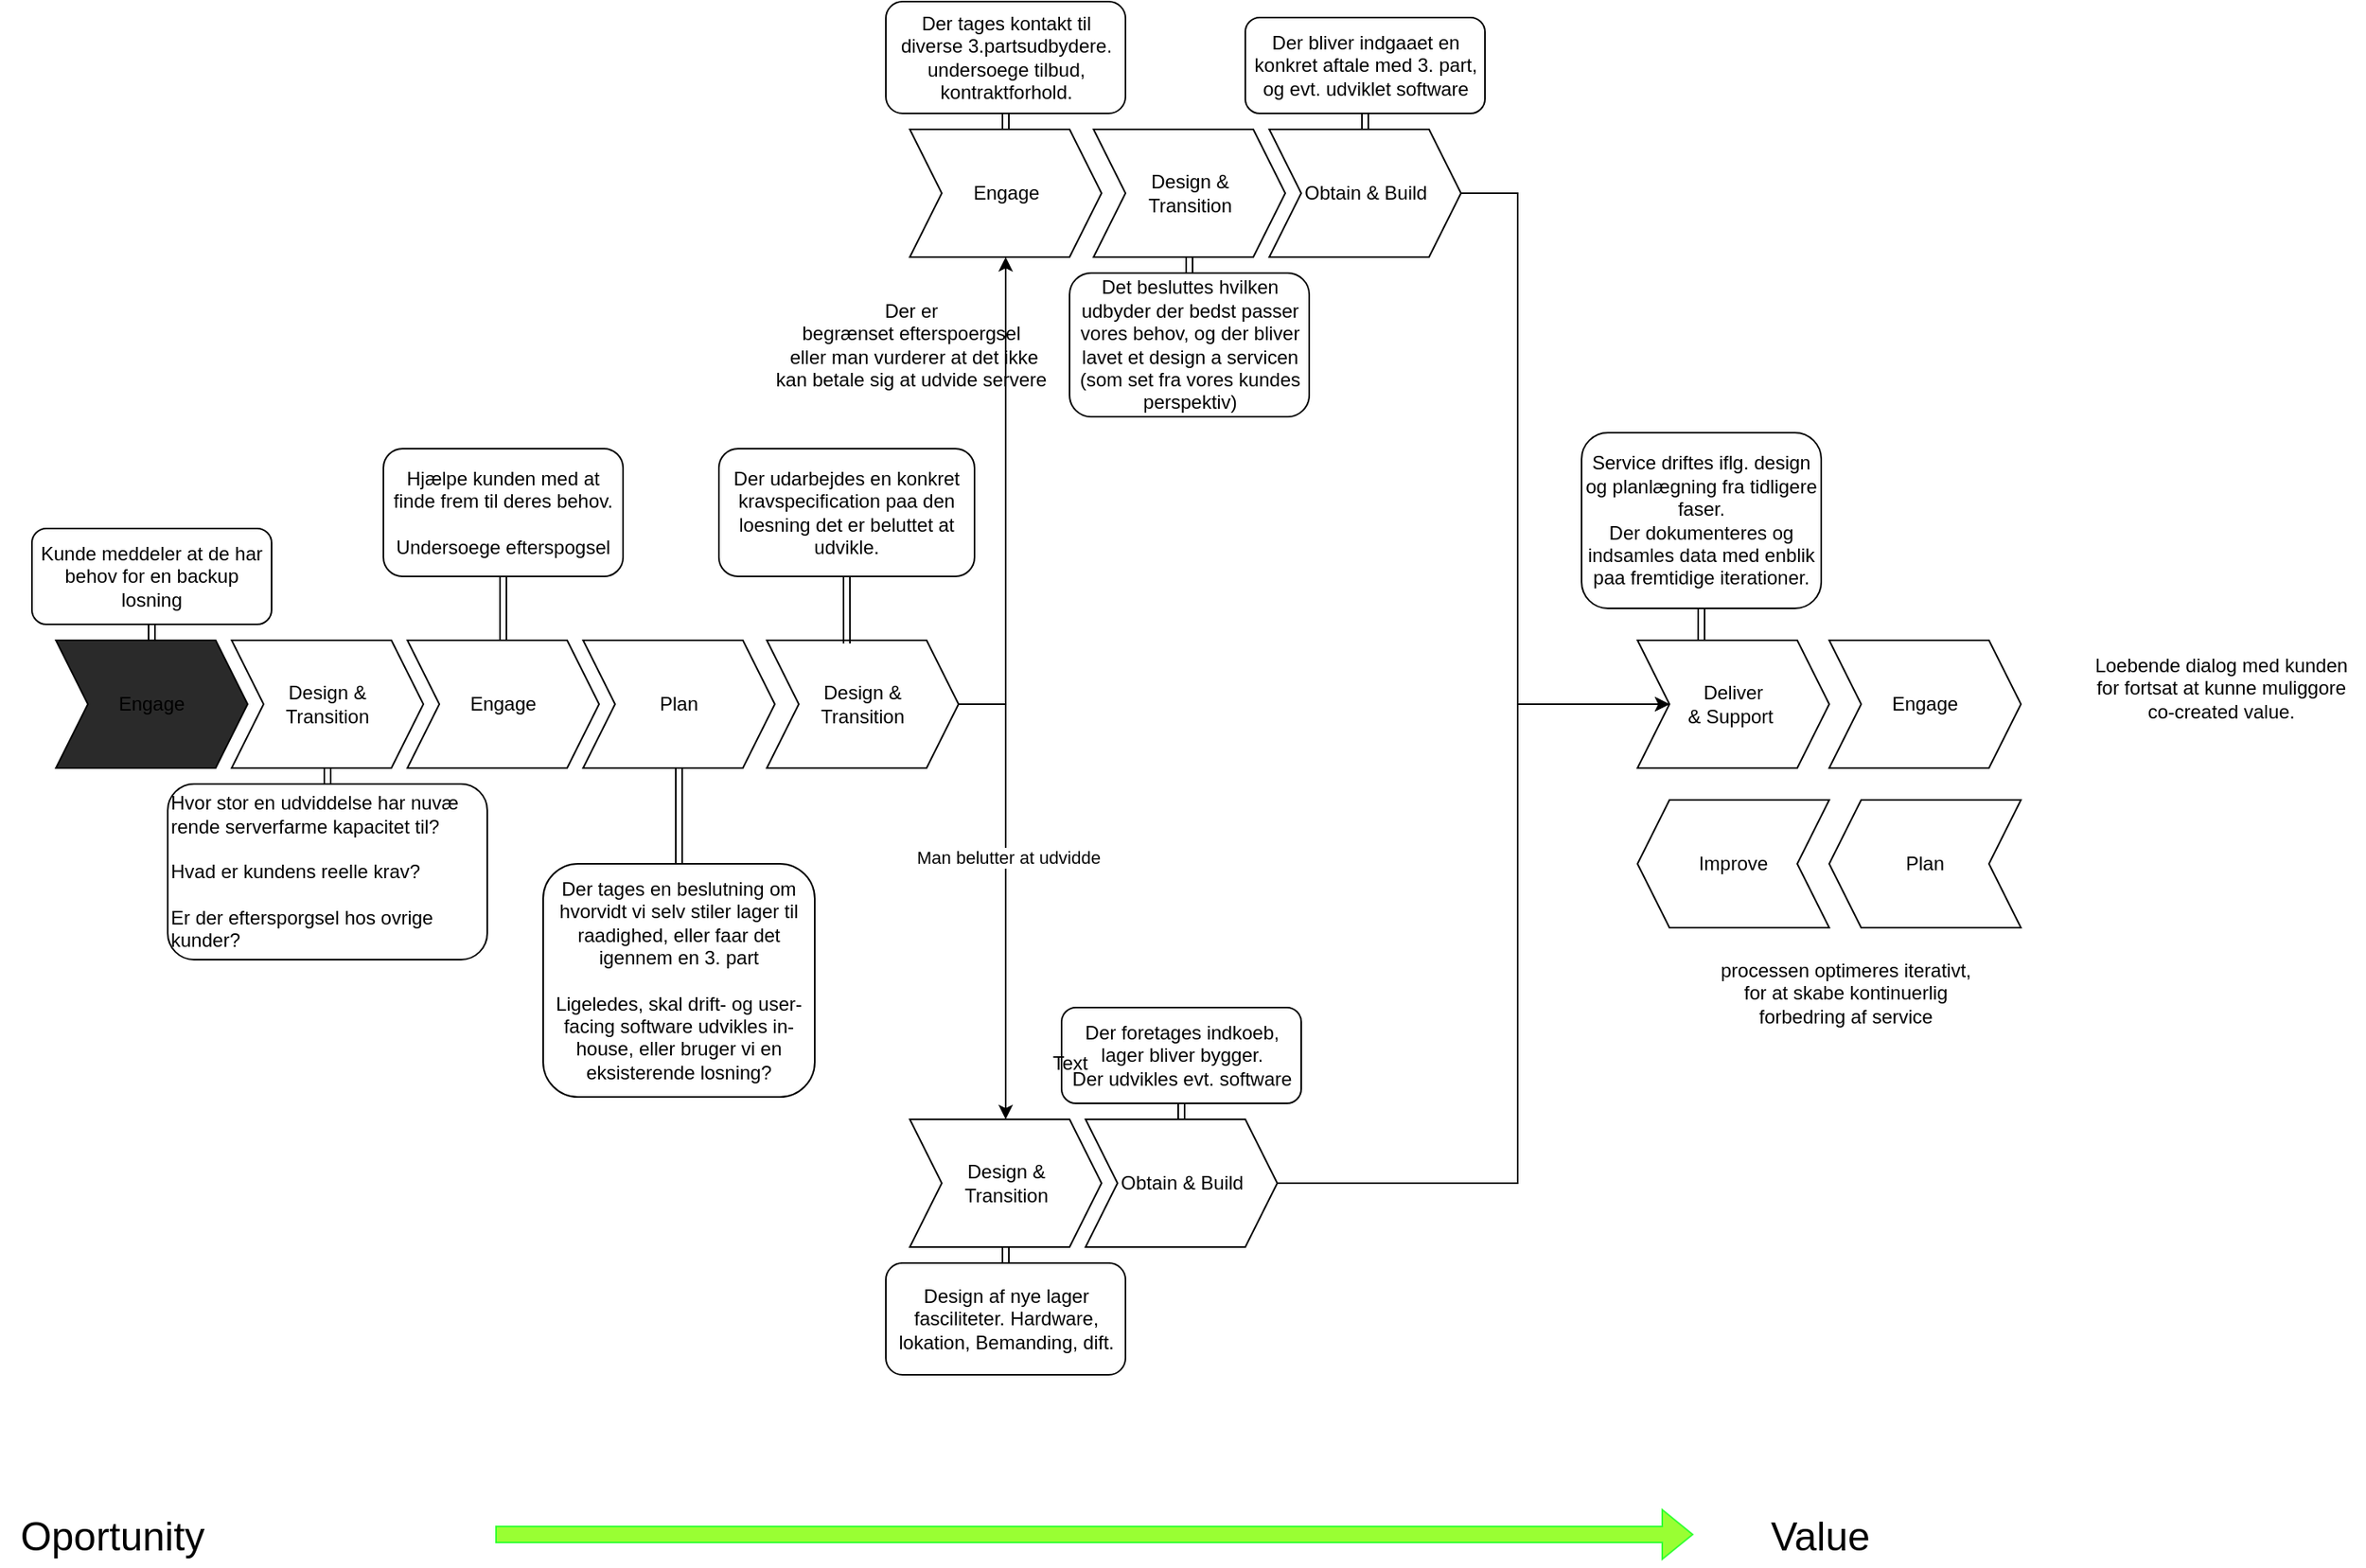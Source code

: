 <mxfile version="20.2.3" type="github">
  <diagram id="irZrY0_MFv77apMFZJND" name="Page-1">
    <mxGraphModel dx="1422" dy="835" grid="1" gridSize="10" guides="1" tooltips="1" connect="1" arrows="1" fold="1" page="1" pageScale="1" pageWidth="850" pageHeight="1100" math="0" shadow="0">
      <root>
        <mxCell id="0" />
        <mxCell id="1" parent="0" />
        <mxCell id="viFgyHe06iuQAPD4dH7f-1" value="Engage" style="shape=step;perimeter=stepPerimeter;whiteSpace=wrap;html=1;fixedSize=1;fillColor=#2A2A2A;" parent="1" vertex="1">
          <mxGeometry x="55" y="460" width="120" height="80" as="geometry" />
        </mxCell>
        <mxCell id="viFgyHe06iuQAPD4dH7f-2" value="Design &amp;amp;&lt;br&gt;Transition" style="shape=step;perimeter=stepPerimeter;whiteSpace=wrap;html=1;fixedSize=1;" parent="1" vertex="1">
          <mxGeometry x="165" y="460" width="120" height="80" as="geometry" />
        </mxCell>
        <mxCell id="viFgyHe06iuQAPD4dH7f-12" style="edgeStyle=orthogonalEdgeStyle;shape=link;rounded=0;orthogonalLoop=1;jettySize=auto;html=1;exitX=0.5;exitY=0;exitDx=0;exitDy=0;entryX=0.5;entryY=1;entryDx=0;entryDy=0;" parent="1" source="viFgyHe06iuQAPD4dH7f-3" target="viFgyHe06iuQAPD4dH7f-9" edge="1">
          <mxGeometry relative="1" as="geometry" />
        </mxCell>
        <mxCell id="viFgyHe06iuQAPD4dH7f-3" value="Engage" style="shape=step;perimeter=stepPerimeter;whiteSpace=wrap;html=1;fixedSize=1;" parent="1" vertex="1">
          <mxGeometry x="275" y="460" width="120" height="80" as="geometry" />
        </mxCell>
        <mxCell id="viFgyHe06iuQAPD4dH7f-4" value="Design &amp;amp; &lt;br&gt;Transition" style="shape=step;perimeter=stepPerimeter;whiteSpace=wrap;html=1;fixedSize=1;" parent="1" vertex="1">
          <mxGeometry x="589.5" y="760" width="120" height="80" as="geometry" />
        </mxCell>
        <mxCell id="viFgyHe06iuQAPD4dH7f-11" style="edgeStyle=orthogonalEdgeStyle;shape=link;rounded=0;orthogonalLoop=1;jettySize=auto;html=1;exitX=0.5;exitY=1;exitDx=0;exitDy=0;entryX=0.5;entryY=0;entryDx=0;entryDy=0;" parent="1" source="viFgyHe06iuQAPD4dH7f-7" target="viFgyHe06iuQAPD4dH7f-1" edge="1">
          <mxGeometry relative="1" as="geometry" />
        </mxCell>
        <mxCell id="viFgyHe06iuQAPD4dH7f-7" value="Kunde meddeler at de har behov for en backup losning" style="rounded=1;whiteSpace=wrap;html=1;" parent="1" vertex="1">
          <mxGeometry x="40" y="390" width="150" height="60" as="geometry" />
        </mxCell>
        <mxCell id="viFgyHe06iuQAPD4dH7f-10" style="edgeStyle=orthogonalEdgeStyle;rounded=0;orthogonalLoop=1;jettySize=auto;html=1;exitX=0.5;exitY=0;exitDx=0;exitDy=0;entryX=0.5;entryY=1;entryDx=0;entryDy=0;shape=link;" parent="1" source="viFgyHe06iuQAPD4dH7f-8" target="viFgyHe06iuQAPD4dH7f-2" edge="1">
          <mxGeometry relative="1" as="geometry" />
        </mxCell>
        <mxCell id="viFgyHe06iuQAPD4dH7f-8" value="&lt;span style=&quot;background-color: initial;&quot;&gt;Hvor stor en udviddelse har nuvæ&lt;br&gt;rende serverfarme kapacitet til?&lt;br&gt;&lt;/span&gt;&lt;br&gt;Hvad er kundens reelle krav?&lt;br&gt;&lt;br&gt;Er der eftersporgsel hos ovrige kunder?" style="rounded=1;whiteSpace=wrap;html=1;align=left;" parent="1" vertex="1">
          <mxGeometry x="125" y="550" width="200" height="110" as="geometry" />
        </mxCell>
        <mxCell id="viFgyHe06iuQAPD4dH7f-9" value="Hjælpe kunden med at finde frem til deres behov.&lt;br&gt;&lt;br&gt;Undersoege efterspogsel" style="rounded=1;whiteSpace=wrap;html=1;" parent="1" vertex="1">
          <mxGeometry x="260" y="340" width="150" height="80" as="geometry" />
        </mxCell>
        <mxCell id="viFgyHe06iuQAPD4dH7f-14" style="edgeStyle=orthogonalEdgeStyle;shape=link;rounded=0;orthogonalLoop=1;jettySize=auto;html=1;exitX=0.5;exitY=0;exitDx=0;exitDy=0;entryX=0.5;entryY=1;entryDx=0;entryDy=0;" parent="1" source="viFgyHe06iuQAPD4dH7f-13" target="viFgyHe06iuQAPD4dH7f-4" edge="1">
          <mxGeometry relative="1" as="geometry" />
        </mxCell>
        <mxCell id="viFgyHe06iuQAPD4dH7f-13" value="Design af nye lager fasciliteter. Hardware, lokation, Bemanding, dift." style="rounded=1;whiteSpace=wrap;html=1;" parent="1" vertex="1">
          <mxGeometry x="574.5" y="850" width="150" height="70" as="geometry" />
        </mxCell>
        <mxCell id="viFgyHe06iuQAPD4dH7f-55" style="edgeStyle=orthogonalEdgeStyle;rounded=0;orthogonalLoop=1;jettySize=auto;html=1;exitX=1;exitY=0.5;exitDx=0;exitDy=0;entryX=0;entryY=0.5;entryDx=0;entryDy=0;" parent="1" source="viFgyHe06iuQAPD4dH7f-15" target="viFgyHe06iuQAPD4dH7f-27" edge="1">
          <mxGeometry relative="1" as="geometry">
            <mxPoint x="970" y="510" as="targetPoint" />
            <Array as="points">
              <mxPoint x="970" y="800" />
              <mxPoint x="970" y="500" />
            </Array>
          </mxGeometry>
        </mxCell>
        <mxCell id="viFgyHe06iuQAPD4dH7f-15" value="Obtain &amp;amp; Build" style="shape=step;perimeter=stepPerimeter;whiteSpace=wrap;html=1;fixedSize=1;" parent="1" vertex="1">
          <mxGeometry x="699.5" y="760" width="120" height="80" as="geometry" />
        </mxCell>
        <mxCell id="viFgyHe06iuQAPD4dH7f-17" style="edgeStyle=orthogonalEdgeStyle;shape=link;rounded=0;orthogonalLoop=1;jettySize=auto;html=1;exitX=0.5;exitY=1;exitDx=0;exitDy=0;entryX=0.5;entryY=0;entryDx=0;entryDy=0;" parent="1" source="viFgyHe06iuQAPD4dH7f-16" target="viFgyHe06iuQAPD4dH7f-15" edge="1">
          <mxGeometry relative="1" as="geometry" />
        </mxCell>
        <mxCell id="viFgyHe06iuQAPD4dH7f-16" value="Der foretages indkoeb, lager bliver bygger.&lt;br&gt;Der udvikles evt. software" style="rounded=1;whiteSpace=wrap;html=1;" parent="1" vertex="1">
          <mxGeometry x="684.5" y="690" width="150" height="60" as="geometry" />
        </mxCell>
        <mxCell id="viFgyHe06iuQAPD4dH7f-27" value="Deliver &lt;br&gt;&amp;amp; Support&amp;nbsp;" style="shape=step;perimeter=stepPerimeter;whiteSpace=wrap;html=1;fixedSize=1;" parent="1" vertex="1">
          <mxGeometry x="1045" y="460" width="120" height="80" as="geometry" />
        </mxCell>
        <mxCell id="viFgyHe06iuQAPD4dH7f-79" style="edgeStyle=orthogonalEdgeStyle;rounded=0;orthogonalLoop=1;jettySize=auto;html=1;exitX=0.5;exitY=1;exitDx=0;exitDy=0;entryX=0.333;entryY=0;entryDx=0;entryDy=0;entryPerimeter=0;endArrow=none;endFill=0;shape=link;" parent="1" source="viFgyHe06iuQAPD4dH7f-29" target="viFgyHe06iuQAPD4dH7f-27" edge="1">
          <mxGeometry relative="1" as="geometry" />
        </mxCell>
        <mxCell id="viFgyHe06iuQAPD4dH7f-29" value="Service driftes iflg. design og planlægning fra tidligere faser.&lt;br&gt;Der dokumenteres og indsamles data med enblik paa fremtidige iterationer." style="rounded=1;whiteSpace=wrap;html=1;" parent="1" vertex="1">
          <mxGeometry x="1010" y="330" width="150" height="110" as="geometry" />
        </mxCell>
        <mxCell id="viFgyHe06iuQAPD4dH7f-30" value="Plan" style="shape=step;perimeter=stepPerimeter;whiteSpace=wrap;html=1;fixedSize=1;" parent="1" vertex="1">
          <mxGeometry x="385" y="460" width="120" height="80" as="geometry" />
        </mxCell>
        <mxCell id="viFgyHe06iuQAPD4dH7f-31" style="edgeStyle=orthogonalEdgeStyle;shape=link;rounded=0;orthogonalLoop=1;jettySize=auto;html=1;exitX=0.5;exitY=0;exitDx=0;exitDy=0;entryX=0.5;entryY=1;entryDx=0;entryDy=0;" parent="1" source="viFgyHe06iuQAPD4dH7f-32" target="viFgyHe06iuQAPD4dH7f-30" edge="1">
          <mxGeometry relative="1" as="geometry" />
        </mxCell>
        <mxCell id="viFgyHe06iuQAPD4dH7f-32" value="Der tages en beslutning om hvorvidt vi selv stiler lager til raadighed, eller faar det igennem en 3. part&lt;br&gt;&lt;br&gt;Ligeledes, skal drift- og user-facing software udvikles in-house, eller bruger vi en eksisterende losning?" style="rounded=1;whiteSpace=wrap;html=1;" parent="1" vertex="1">
          <mxGeometry x="360" y="600" width="170" height="146" as="geometry" />
        </mxCell>
        <mxCell id="viFgyHe06iuQAPD4dH7f-56" style="edgeStyle=orthogonalEdgeStyle;rounded=0;orthogonalLoop=1;jettySize=auto;html=1;exitX=1;exitY=0.5;exitDx=0;exitDy=0;entryX=0;entryY=0.5;entryDx=0;entryDy=0;" parent="1" source="viFgyHe06iuQAPD4dH7f-33" target="viFgyHe06iuQAPD4dH7f-27" edge="1">
          <mxGeometry relative="1" as="geometry">
            <Array as="points">
              <mxPoint x="970" y="180" />
              <mxPoint x="970" y="500" />
            </Array>
          </mxGeometry>
        </mxCell>
        <mxCell id="viFgyHe06iuQAPD4dH7f-33" value="Obtain &amp;amp; Build" style="shape=step;perimeter=stepPerimeter;whiteSpace=wrap;html=1;fixedSize=1;" parent="1" vertex="1">
          <mxGeometry x="814.5" y="140" width="120" height="80" as="geometry" />
        </mxCell>
        <mxCell id="viFgyHe06iuQAPD4dH7f-34" style="edgeStyle=orthogonalEdgeStyle;shape=link;rounded=0;orthogonalLoop=1;jettySize=auto;html=1;exitX=0.5;exitY=1;exitDx=0;exitDy=0;entryX=0.5;entryY=0;entryDx=0;entryDy=0;" parent="1" source="viFgyHe06iuQAPD4dH7f-35" target="viFgyHe06iuQAPD4dH7f-33" edge="1">
          <mxGeometry relative="1" as="geometry" />
        </mxCell>
        <mxCell id="viFgyHe06iuQAPD4dH7f-35" value="Der bliver indgaaet en konkret aftale med 3. part, og evt. udviklet software" style="rounded=1;whiteSpace=wrap;html=1;" parent="1" vertex="1">
          <mxGeometry x="799.5" y="70" width="150" height="60" as="geometry" />
        </mxCell>
        <mxCell id="viFgyHe06iuQAPD4dH7f-36" value="Design &amp;amp; &lt;br&gt;Transition" style="shape=step;perimeter=stepPerimeter;whiteSpace=wrap;html=1;fixedSize=1;" parent="1" vertex="1">
          <mxGeometry x="704.5" y="140" width="120" height="80" as="geometry" />
        </mxCell>
        <mxCell id="viFgyHe06iuQAPD4dH7f-37" style="edgeStyle=orthogonalEdgeStyle;shape=link;rounded=0;orthogonalLoop=1;jettySize=auto;html=1;exitX=0.5;exitY=0;exitDx=0;exitDy=0;entryX=0.5;entryY=1;entryDx=0;entryDy=0;" parent="1" source="viFgyHe06iuQAPD4dH7f-38" target="viFgyHe06iuQAPD4dH7f-36" edge="1">
          <mxGeometry relative="1" as="geometry" />
        </mxCell>
        <mxCell id="viFgyHe06iuQAPD4dH7f-38" value="Det besluttes hvilken udbyder der bedst passer vores behov, og der bliver lavet et design a servicen (som set fra vores kundes perspektiv)" style="rounded=1;whiteSpace=wrap;html=1;" parent="1" vertex="1">
          <mxGeometry x="689.5" y="230" width="150" height="90" as="geometry" />
        </mxCell>
        <mxCell id="viFgyHe06iuQAPD4dH7f-52" style="rounded=0;orthogonalLoop=1;jettySize=auto;html=1;exitX=1;exitY=0.5;exitDx=0;exitDy=0;edgeStyle=orthogonalEdgeStyle;" parent="1" source="viFgyHe06iuQAPD4dH7f-39" target="viFgyHe06iuQAPD4dH7f-4" edge="1">
          <mxGeometry relative="1" as="geometry" />
        </mxCell>
        <mxCell id="viFgyHe06iuQAPD4dH7f-65" value="Man belutter at udvidde" style="edgeLabel;html=1;align=center;verticalAlign=middle;resizable=0;points=[];" parent="viFgyHe06iuQAPD4dH7f-52" vertex="1" connectable="0">
          <mxGeometry x="-0.14" y="1" relative="1" as="geometry">
            <mxPoint y="1" as="offset" />
          </mxGeometry>
        </mxCell>
        <mxCell id="viFgyHe06iuQAPD4dH7f-54" style="edgeStyle=orthogonalEdgeStyle;rounded=0;orthogonalLoop=1;jettySize=auto;html=1;exitX=1;exitY=0.5;exitDx=0;exitDy=0;entryX=0.5;entryY=1;entryDx=0;entryDy=0;" parent="1" source="viFgyHe06iuQAPD4dH7f-39" target="viFgyHe06iuQAPD4dH7f-45" edge="1">
          <mxGeometry relative="1" as="geometry" />
        </mxCell>
        <mxCell id="viFgyHe06iuQAPD4dH7f-66" value="&lt;span style=&quot;font-size: 12px;&quot;&gt;Der er &lt;br&gt;begræ&lt;/span&gt;&lt;span style=&quot;font-size: 12px;&quot;&gt;nset efterspoergsel&lt;/span&gt;&lt;br&gt;&lt;span style=&quot;font-size: 12px;&quot;&gt;&amp;nbsp;eller man vurderer at det ikke &lt;/span&gt;&lt;br&gt;&lt;span style=&quot;font-size: 12px;&quot;&gt;kan betale sig at udvide servere&lt;/span&gt;" style="edgeLabel;html=1;align=center;verticalAlign=middle;resizable=0;points=[];labelBackgroundColor=none;" parent="viFgyHe06iuQAPD4dH7f-54" vertex="1" connectable="0">
          <mxGeometry x="0.47" y="-1" relative="1" as="geometry">
            <mxPoint x="-61" y="-27" as="offset" />
          </mxGeometry>
        </mxCell>
        <mxCell id="viFgyHe06iuQAPD4dH7f-39" value="Design &amp;amp; &lt;br&gt;Transition" style="shape=step;perimeter=stepPerimeter;whiteSpace=wrap;html=1;fixedSize=1;" parent="1" vertex="1">
          <mxGeometry x="500" y="460" width="120" height="80" as="geometry" />
        </mxCell>
        <mxCell id="viFgyHe06iuQAPD4dH7f-42" style="edgeStyle=orthogonalEdgeStyle;shape=link;rounded=0;orthogonalLoop=1;jettySize=auto;html=1;exitX=0.5;exitY=1;exitDx=0;exitDy=0;entryX=0.417;entryY=0.025;entryDx=0;entryDy=0;entryPerimeter=0;" parent="1" source="viFgyHe06iuQAPD4dH7f-41" target="viFgyHe06iuQAPD4dH7f-39" edge="1">
          <mxGeometry relative="1" as="geometry" />
        </mxCell>
        <mxCell id="viFgyHe06iuQAPD4dH7f-41" value="Der udarbejdes en konkret kravspecification paa den loesning det er beluttet at udvikle." style="rounded=1;whiteSpace=wrap;html=1;" parent="1" vertex="1">
          <mxGeometry x="470" y="340" width="160" height="80" as="geometry" />
        </mxCell>
        <mxCell id="viFgyHe06iuQAPD4dH7f-45" value="Engage" style="shape=step;perimeter=stepPerimeter;whiteSpace=wrap;html=1;fixedSize=1;" parent="1" vertex="1">
          <mxGeometry x="589.5" y="140" width="120" height="80" as="geometry" />
        </mxCell>
        <mxCell id="viFgyHe06iuQAPD4dH7f-46" style="edgeStyle=orthogonalEdgeStyle;shape=link;rounded=0;orthogonalLoop=1;jettySize=auto;html=1;exitX=0.5;exitY=1;exitDx=0;exitDy=0;entryX=0.5;entryY=0;entryDx=0;entryDy=0;" parent="1" source="viFgyHe06iuQAPD4dH7f-47" target="viFgyHe06iuQAPD4dH7f-45" edge="1">
          <mxGeometry relative="1" as="geometry" />
        </mxCell>
        <mxCell id="viFgyHe06iuQAPD4dH7f-47" value="Der tages kontakt til diverse 3.partsudbydere. undersoege tilbud, kontraktforhold." style="rounded=1;whiteSpace=wrap;html=1;" parent="1" vertex="1">
          <mxGeometry x="574.5" y="60" width="150" height="70" as="geometry" />
        </mxCell>
        <mxCell id="viFgyHe06iuQAPD4dH7f-71" value="Engage" style="shape=step;perimeter=stepPerimeter;whiteSpace=wrap;html=1;fixedSize=1;" parent="1" vertex="1">
          <mxGeometry x="1165" y="460" width="120" height="80" as="geometry" />
        </mxCell>
        <mxCell id="viFgyHe06iuQAPD4dH7f-74" value="Plan" style="shape=step;perimeter=stepPerimeter;whiteSpace=wrap;html=1;fixedSize=1;direction=west;" parent="1" vertex="1">
          <mxGeometry x="1165" y="560" width="120" height="80" as="geometry" />
        </mxCell>
        <mxCell id="viFgyHe06iuQAPD4dH7f-75" value="Improve" style="shape=step;perimeter=stepPerimeter;whiteSpace=wrap;html=1;fixedSize=1;direction=west;" parent="1" vertex="1">
          <mxGeometry x="1045" y="560" width="120" height="80" as="geometry" />
        </mxCell>
        <mxCell id="viFgyHe06iuQAPD4dH7f-78" value="" style="shape=image;html=1;verticalAlign=top;verticalLabelPosition=bottom;labelBackgroundColor=#ffffff;imageAspect=0;aspect=fixed;image=https://cdn4.iconfinder.com/data/icons/evil-icons-user-interface/64/download-128.png;direction=north;" parent="1" vertex="1">
          <mxGeometry x="1090" y="481" width="138" height="138" as="geometry" />
        </mxCell>
        <mxCell id="viFgyHe06iuQAPD4dH7f-81" value="processen optimeres iterativt, for at skabe kontinuerlig forbedring af service" style="text;html=1;align=center;verticalAlign=middle;whiteSpace=wrap;rounded=0;" parent="1" vertex="1">
          <mxGeometry x="1090" y="650" width="171" height="62" as="geometry" />
        </mxCell>
        <mxCell id="viFgyHe06iuQAPD4dH7f-82" value="Loebende dialog med kunden &lt;br&gt;for fortsat at kunne muliggore &lt;br&gt;co-created value." style="text;html=1;align=center;verticalAlign=middle;resizable=0;points=[];autosize=1;strokeColor=none;fillColor=none;" parent="1" vertex="1">
          <mxGeometry x="1320" y="460" width="180" height="60" as="geometry" />
        </mxCell>
        <mxCell id="viFgyHe06iuQAPD4dH7f-85" value="" style="shape=flexArrow;endArrow=classic;html=1;rounded=0;fillColor=#99FF33;strokeColor=#33FF33;" parent="1" edge="1">
          <mxGeometry width="50" height="50" relative="1" as="geometry">
            <mxPoint x="330" y="1020" as="sourcePoint" />
            <mxPoint x="1080" y="1020" as="targetPoint" />
          </mxGeometry>
        </mxCell>
        <mxCell id="viFgyHe06iuQAPD4dH7f-86" value="Text" style="text;html=1;strokeColor=none;fillColor=none;align=center;verticalAlign=middle;whiteSpace=wrap;rounded=0;dashed=1;" parent="1" vertex="1">
          <mxGeometry x="660" y="710" width="60" height="30" as="geometry" />
        </mxCell>
        <mxCell id="viFgyHe06iuQAPD4dH7f-87" value="&lt;font style=&quot;font-size: 25px;&quot;&gt;Oportunity&lt;/font&gt;" style="text;html=1;align=center;verticalAlign=middle;resizable=0;points=[];autosize=1;strokeColor=none;fillColor=none;" parent="1" vertex="1">
          <mxGeometry x="20" y="1000" width="140" height="40" as="geometry" />
        </mxCell>
        <mxCell id="viFgyHe06iuQAPD4dH7f-88" value="&lt;font style=&quot;font-size: 25px;&quot;&gt;Value&lt;br&gt;&lt;/font&gt;" style="text;html=1;align=center;verticalAlign=middle;resizable=0;points=[];autosize=1;strokeColor=none;fillColor=none;" parent="1" vertex="1">
          <mxGeometry x="1114" y="1000" width="90" height="40" as="geometry" />
        </mxCell>
      </root>
    </mxGraphModel>
  </diagram>
</mxfile>
